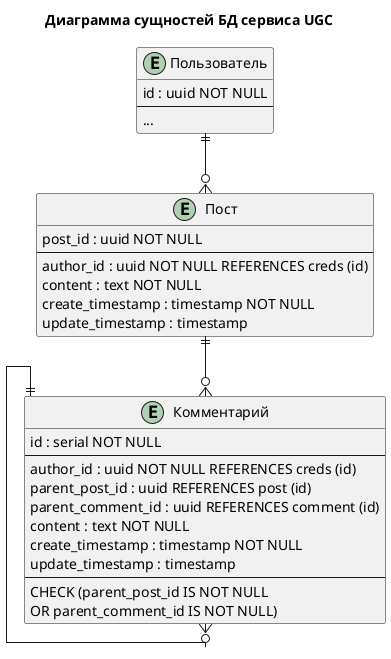 @startuml erd-ugc

skinparam linetype ortho

title
    Диаграмма сущностей БД сервиса UGC
end title

entity "Пользователь" as cred {
    id : uuid NOT NULL
    --
    ...
}

entity "Пост" as post {
    post_id : uuid NOT NULL
    --
    author_id : uuid NOT NULL REFERENCES creds (id)
    content : text NOT NULL
    create_timestamp : timestamp NOT NULL
    update_timestamp : timestamp
}

entity "Комментарий" as comment {
    id : serial NOT NULL
    --
    author_id : uuid NOT NULL REFERENCES creds (id)
    parent_post_id : uuid REFERENCES post (id)
    parent_comment_id : uuid REFERENCES comment (id)
    content : text NOT NULL
    create_timestamp : timestamp NOT NULL
    update_timestamp : timestamp
    --
    CHECK (parent_post_id IS NOT NULL
    OR parent_comment_id IS NOT NULL)
}

cred ||--o{ post
post ||--o{ comment
comment ||--o{ comment

@enduml
